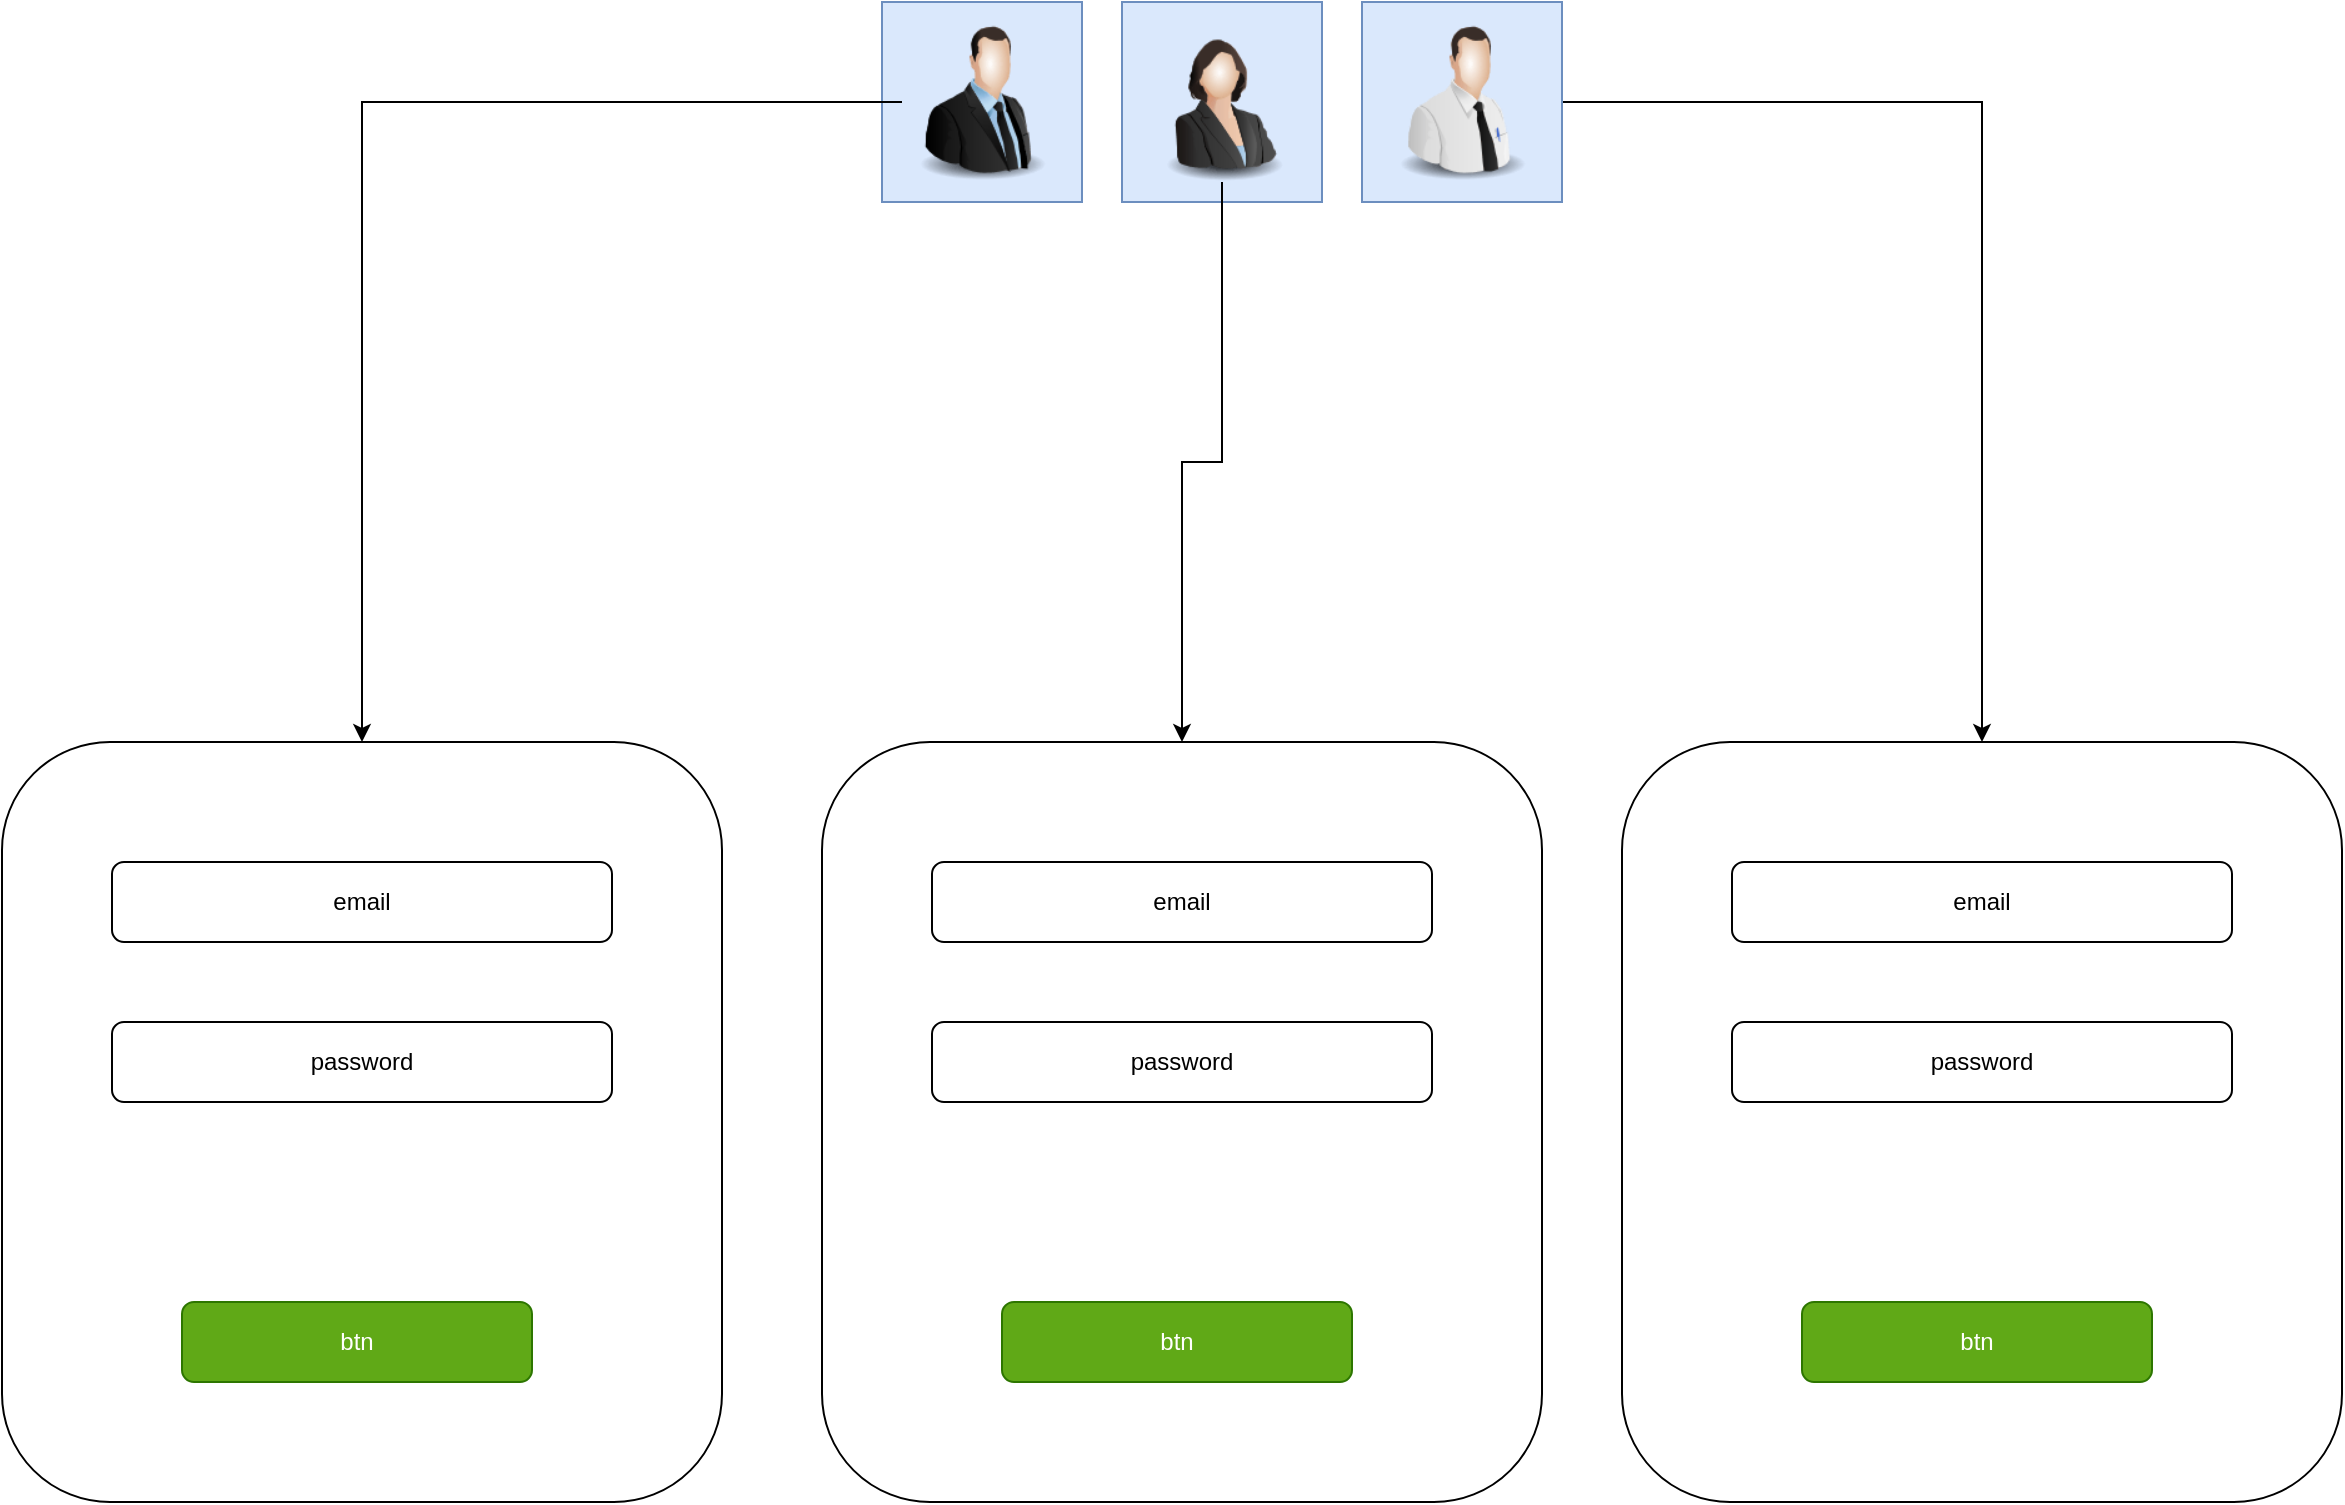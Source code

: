 <mxfile version="22.0.4" type="github">
  <diagram name="Page-1" id="2sAyiJYLquC_p4dA1okI">
    <mxGraphModel dx="2647" dy="954" grid="1" gridSize="10" guides="1" tooltips="1" connect="1" arrows="1" fold="1" page="1" pageScale="1" pageWidth="827" pageHeight="1169" math="0" shadow="0">
      <root>
        <mxCell id="0" />
        <mxCell id="1" parent="0" />
        <mxCell id="qyeqGullVX8y9vghd7Ar-6" value="" style="rounded=0;whiteSpace=wrap;html=1;fillColor=#dae8fc;strokeColor=#6c8ebf;" vertex="1" parent="1">
          <mxGeometry x="190" y="30" width="100" height="100" as="geometry" />
        </mxCell>
        <mxCell id="qyeqGullVX8y9vghd7Ar-20" style="edgeStyle=orthogonalEdgeStyle;rounded=0;orthogonalLoop=1;jettySize=auto;html=1;" edge="1" parent="1" source="qyeqGullVX8y9vghd7Ar-7" target="qyeqGullVX8y9vghd7Ar-8">
          <mxGeometry relative="1" as="geometry" />
        </mxCell>
        <mxCell id="qyeqGullVX8y9vghd7Ar-7" value="" style="rounded=0;whiteSpace=wrap;html=1;fillColor=#dae8fc;strokeColor=#6c8ebf;" vertex="1" parent="1">
          <mxGeometry x="310" y="30" width="100" height="100" as="geometry" />
        </mxCell>
        <mxCell id="qyeqGullVX8y9vghd7Ar-5" value="" style="rounded=0;whiteSpace=wrap;html=1;fillColor=#dae8fc;strokeColor=#6c8ebf;" vertex="1" parent="1">
          <mxGeometry x="70" y="30" width="100" height="100" as="geometry" />
        </mxCell>
        <mxCell id="qyeqGullVX8y9vghd7Ar-22" style="edgeStyle=orthogonalEdgeStyle;rounded=0;orthogonalLoop=1;jettySize=auto;html=1;entryX=0.5;entryY=0;entryDx=0;entryDy=0;" edge="1" parent="1" source="qyeqGullVX8y9vghd7Ar-2" target="qyeqGullVX8y9vghd7Ar-16">
          <mxGeometry relative="1" as="geometry" />
        </mxCell>
        <mxCell id="qyeqGullVX8y9vghd7Ar-2" value="" style="image;html=1;image=img/lib/clip_art/people/Suit_Man_128x128.png" vertex="1" parent="1">
          <mxGeometry x="80" y="40" width="80" height="80" as="geometry" />
        </mxCell>
        <mxCell id="qyeqGullVX8y9vghd7Ar-21" style="edgeStyle=orthogonalEdgeStyle;rounded=0;orthogonalLoop=1;jettySize=auto;html=1;entryX=0.5;entryY=0;entryDx=0;entryDy=0;" edge="1" parent="1" source="qyeqGullVX8y9vghd7Ar-3" target="qyeqGullVX8y9vghd7Ar-12">
          <mxGeometry relative="1" as="geometry" />
        </mxCell>
        <mxCell id="qyeqGullVX8y9vghd7Ar-3" value="" style="image;html=1;image=img/lib/clip_art/people/Suit_Woman_128x128.png" vertex="1" parent="1">
          <mxGeometry x="200" y="40" width="80" height="80" as="geometry" />
        </mxCell>
        <mxCell id="qyeqGullVX8y9vghd7Ar-4" value="" style="image;html=1;image=img/lib/clip_art/people/Tech_Man_128x128.png" vertex="1" parent="1">
          <mxGeometry x="320" y="40" width="80" height="80" as="geometry" />
        </mxCell>
        <mxCell id="qyeqGullVX8y9vghd7Ar-8" value="" style="rounded=1;whiteSpace=wrap;html=1;" vertex="1" parent="1">
          <mxGeometry x="440" y="400" width="360" height="380" as="geometry" />
        </mxCell>
        <mxCell id="qyeqGullVX8y9vghd7Ar-9" value="email" style="rounded=1;whiteSpace=wrap;html=1;" vertex="1" parent="1">
          <mxGeometry x="495" y="460" width="250" height="40" as="geometry" />
        </mxCell>
        <mxCell id="qyeqGullVX8y9vghd7Ar-10" value="password" style="rounded=1;whiteSpace=wrap;html=1;" vertex="1" parent="1">
          <mxGeometry x="495" y="540" width="250" height="40" as="geometry" />
        </mxCell>
        <mxCell id="qyeqGullVX8y9vghd7Ar-11" value="btn" style="rounded=1;whiteSpace=wrap;html=1;fillColor=#60a917;fontColor=#ffffff;strokeColor=#2D7600;" vertex="1" parent="1">
          <mxGeometry x="530" y="680" width="175" height="40" as="geometry" />
        </mxCell>
        <mxCell id="qyeqGullVX8y9vghd7Ar-12" value="" style="rounded=1;whiteSpace=wrap;html=1;" vertex="1" parent="1">
          <mxGeometry x="40" y="400" width="360" height="380" as="geometry" />
        </mxCell>
        <mxCell id="qyeqGullVX8y9vghd7Ar-13" value="email" style="rounded=1;whiteSpace=wrap;html=1;" vertex="1" parent="1">
          <mxGeometry x="95" y="460" width="250" height="40" as="geometry" />
        </mxCell>
        <mxCell id="qyeqGullVX8y9vghd7Ar-14" value="password" style="rounded=1;whiteSpace=wrap;html=1;" vertex="1" parent="1">
          <mxGeometry x="95" y="540" width="250" height="40" as="geometry" />
        </mxCell>
        <mxCell id="qyeqGullVX8y9vghd7Ar-15" value="btn" style="rounded=1;whiteSpace=wrap;html=1;fillColor=#60a917;fontColor=#ffffff;strokeColor=#2D7600;" vertex="1" parent="1">
          <mxGeometry x="130" y="680" width="175" height="40" as="geometry" />
        </mxCell>
        <mxCell id="qyeqGullVX8y9vghd7Ar-16" value="" style="rounded=1;whiteSpace=wrap;html=1;" vertex="1" parent="1">
          <mxGeometry x="-370" y="400" width="360" height="380" as="geometry" />
        </mxCell>
        <mxCell id="qyeqGullVX8y9vghd7Ar-17" value="email" style="rounded=1;whiteSpace=wrap;html=1;" vertex="1" parent="1">
          <mxGeometry x="-315" y="460" width="250" height="40" as="geometry" />
        </mxCell>
        <mxCell id="qyeqGullVX8y9vghd7Ar-18" value="password" style="rounded=1;whiteSpace=wrap;html=1;" vertex="1" parent="1">
          <mxGeometry x="-315" y="540" width="250" height="40" as="geometry" />
        </mxCell>
        <mxCell id="qyeqGullVX8y9vghd7Ar-19" value="btn" style="rounded=1;whiteSpace=wrap;html=1;fillColor=#60a917;fontColor=#ffffff;strokeColor=#2D7600;" vertex="1" parent="1">
          <mxGeometry x="-280" y="680" width="175" height="40" as="geometry" />
        </mxCell>
      </root>
    </mxGraphModel>
  </diagram>
</mxfile>
